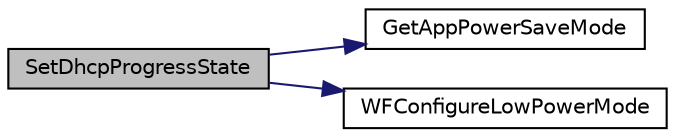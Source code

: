 digraph "SetDhcpProgressState"
{
  edge [fontname="Helvetica",fontsize="10",labelfontname="Helvetica",labelfontsize="10"];
  node [fontname="Helvetica",fontsize="10",shape=record];
  rankdir="LR";
  Node1 [label="SetDhcpProgressState",height=0.2,width=0.4,color="black", fillcolor="grey75", style="filled", fontcolor="black"];
  Node1 -> Node2 [color="midnightblue",fontsize="10",style="solid",fontname="Helvetica"];
  Node2 [label="GetAppPowerSaveMode",height=0.2,width=0.4,color="black", fillcolor="white", style="filled",URL="$_w_f_driver_com_8c.html#a054d4dec81ff462ccc55036a15a150dd"];
  Node1 -> Node3 [color="midnightblue",fontsize="10",style="solid",fontname="Helvetica"];
  Node3 [label="WFConfigureLowPowerMode",height=0.2,width=0.4,color="black", fillcolor="white", style="filled",URL="$_w_f_driver_prv_8h.html#a02f5132f54243c47d24fc6aa0874cfd2"];
}
